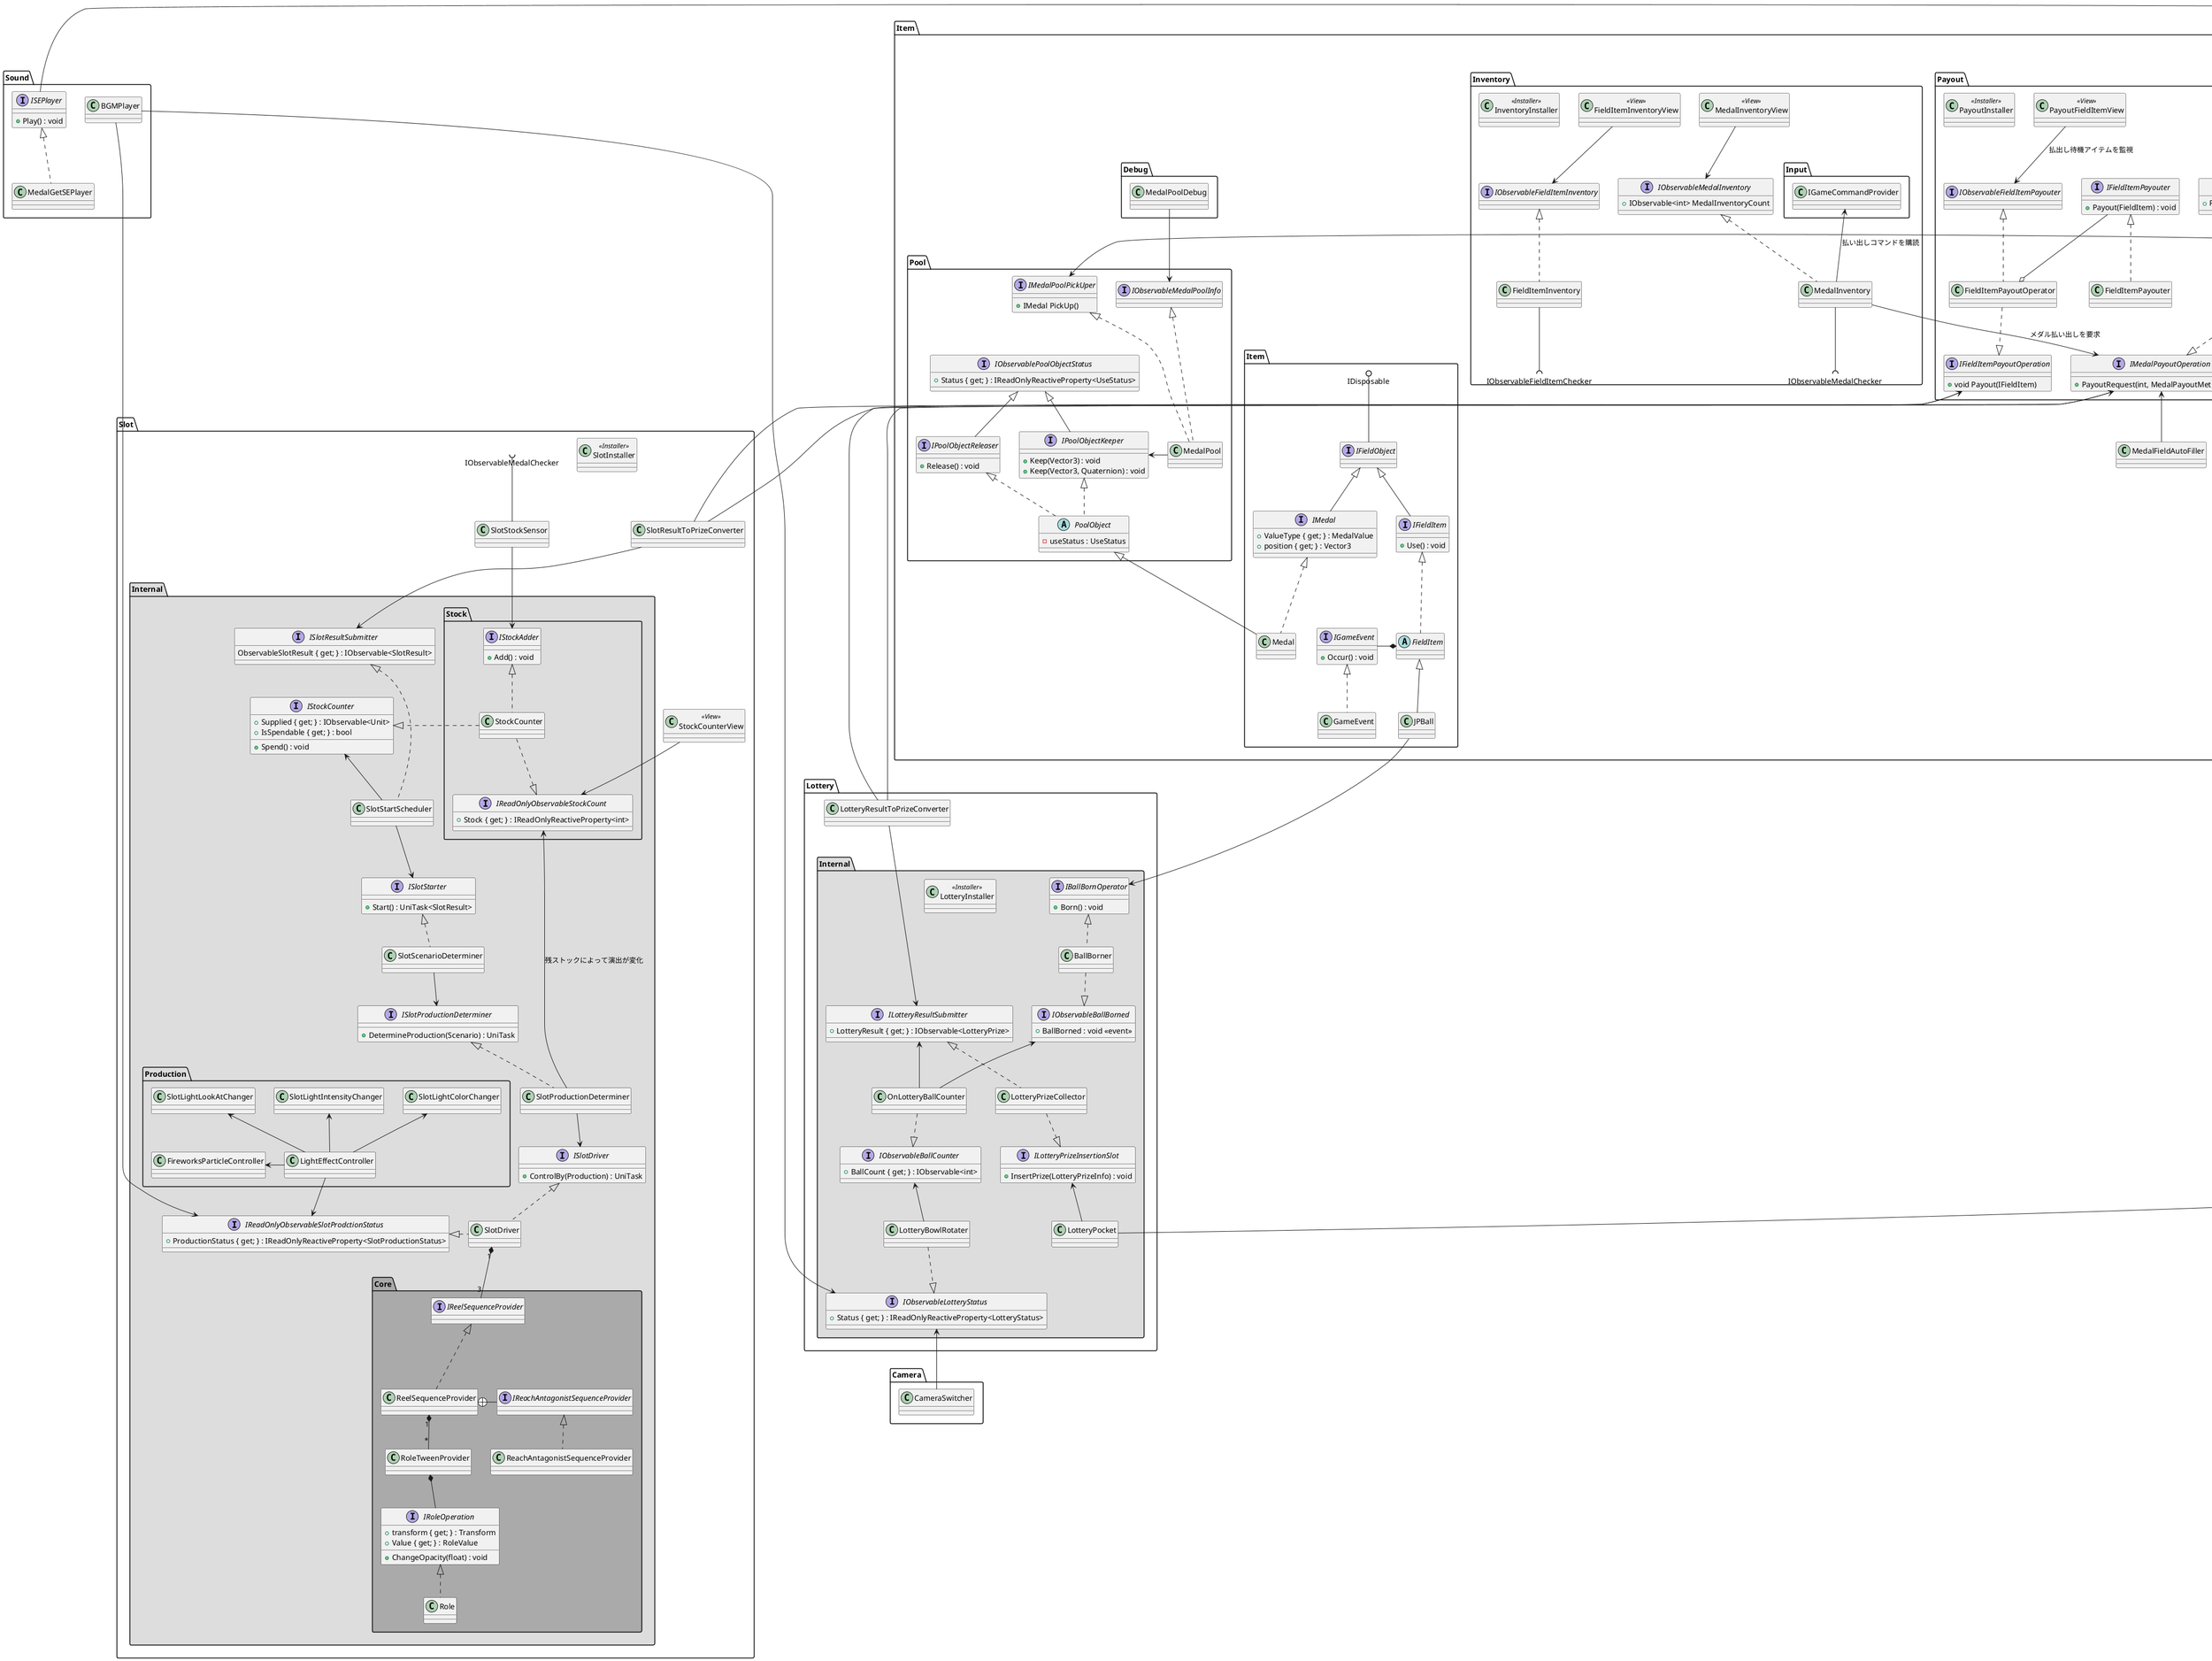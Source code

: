 @startuml MedalPusher

namespace Case{
    class PusherMover
}

namespace Item{
    namespace Item{
        interface IFieldItem{
            +Use() : void
        }
        abstract FieldItem
        interface IGameEvent{
            +Occur() : void
        }
        class GameEvent
        IFieldItem <|.. FieldItem
        IGameEvent <|.. GameEvent
        IGameEvent -* FieldItem

        FieldItem <|-- JPBall

        interface IMedal{
            +ValueType { get; } : MedalValue
            +position { get; } : Vector3
        }
        class Medal
        IMedal <|.. Medal

        interface IFieldObject
        IDisposable ()-- IFieldObject
        IFieldObject <|-- IMedal
        IFieldObject <|-- IFieldItem
    }

    namespace Pool{
        interface IPoolObjectReleaser{
            +Release() : void
        }
        interface IPoolObjectKeeper{
            +Keep(Vector3) : void
            +Keep(Vector3, Quaternion) : void
        }
        interface IObservablePoolObjectStatus{
            +Status { get; } : IReadOnlyReactiveProperty<UseStatus>
        }
        abstract PoolObject{
            -useStatus : UseStatus
        }
        
        IObservablePoolObjectStatus <|-- IPoolObjectReleaser
        IObservablePoolObjectStatus <|-- IPoolObjectKeeper
        IPoolObjectReleaser <|.. PoolObject
        IPoolObjectKeeper <|.. PoolObject

        PoolObject <|-- Item.Item.Medal
       

        interface IMedalPoolPickUper{
            +IMedal PickUp()
        }
        interface IObservableMedalPoolInfo
        class MedalPool

        IMedalPoolPickUper <|... MedalPool
        IObservableMedalPoolInfo <|... MedalPool

        IPoolObjectKeeper <- MedalPool
    }
    
    namespace Checker{
        namespace Base #DDDDDD{
            interface IObservableItemChecker<TItem>{
                +Checked { get; } : IObservable<TItem>
            }
            abstract CheckerBase<TItem>{
                #isDisposeOnChecked : bool
                #{abstract}DetectTag { get; } : string
            }
            IObservableItemChecker <|.. CheckerBase
        }

        class MedalChecker
        class FieldItemChecker
        Item.Checker.Base.CheckerBase <|-- MedalChecker
        Item.Checker.Base.CheckerBase <|-- FieldItemChecker
    }
    
    namespace Payout{
        interface IMedalPayoutOperation{
            +PayoutRequest(int, MedalPayoutMethod) : void
        }
        interface IObservableMedalPayoutStock{
            +PayoutStock { get; } : IObservable<int>
        }
        class MedalPayoutOperator
        MedalPayoutOperator ..|> IMedalPayoutOperation
        IObservableMedalPayoutStock <|.. MedalPayoutOperator
        IMedalPayouter --o MedalPayoutOperator

        interface IMedalPayouter{
            +AddPayoutStock(int) : void
            +PayoutStock { get; } : IObservable<int>
        }
        abstract MedalPayouter
        class NormalMedalPayouter
        class ShowerMedalPayouter
        IMedalPayouter <|.. MedalPayouter
        MedalPayouter <|-- NormalMedalPayouter
        MedalPayouter <|-- ShowerMedalPayouter
        MedalPayouter -> Item.Pool.IMedalPoolPickUper

        interface IFieldItemPayouter{
            +Payout(FieldItem) : void
        }
        class FieldItemPayouter
        IFieldItemPayouter <|.. FieldItemPayouter


        interface IObservableFieldItemPayouter{
        }
        interface IFieldItemPayoutOperation{
            +void Payout(IFieldItem)
        }

        class FieldItemPayoutOperator
        FieldItemPayoutOperator ..|> IFieldItemPayoutOperation
        IObservableFieldItemPayouter <|.. FieldItemPayoutOperator
        IFieldItemPayouter --o FieldItemPayoutOperator

        class PayoutMedalView<<View>>
        class PayoutFieldItemView<<View>>
        PayoutMedalView --> IObservableMedalPayoutStock : 払い出しメダル数を監視
        PayoutFieldItemView --> IObservableFieldItemPayouter : 払出し待機アイテムを監視



        class PayoutInstaller<<Installer>>
    }

    'ゲーム開始時のメダル充填
    Item.Payout.IMedalPayoutOperation <-- MedalFieldAutoFiller
    
    namespace Inventory{
        interface IObservableMedalInventory{
            +IObservable<int> MedalInventoryCount
        }
        class MedalInventory
        IObservableMedalInventory <|.. MedalInventory

        interface IObservableFieldItemInventory
        class FieldItemInventory
        IObservableFieldItemInventory <|.. FieldItemInventory

        MedalInventory --(( IObservableMedalChecker
        FieldItemInventory --(( IObservableFieldItemChecker
        Input.IGameCommandProvider <-- MedalInventory : 払い出しコマンドを購読

        class MedalInventoryView<<View>>
        MedalInventoryView --> IObservableMedalInventory
        class FieldItemInventoryView<<View>>
        FieldItemInventoryView --> IObservableFieldItemInventory

        MedalInventory --> Item.Payout.IMedalPayoutOperation : メダル払い出しを要求

        class InventoryInstaller<<Installer>>
    }
}

namespace UnityEngine{
    class Input<<static>>
}

namespace Input #DDDDDD{
    class InputInstaller<<Installer>>

    enum GameCommand
    
    interface IGameCommandProvider{
        +IObservable<GameCommand> InputedCommand { get; }
    }
    class GameCommandProvider
    IGameCommandProvider <|.. GameCommandProvider

    interface IInputProvider
    class UserInputProvider
    IInputProvider <|.. UserInputProvider
    UserInputProvider --> UnityEngine.Input
    GameCommandProvider --> IInputProvider

    interface IKeyConfig
    abstract KeyConfig
    class DefaultKeyConfig

    IKeyConfig <|.. KeyConfig
    KeyConfig <|-up- DefaultKeyConfig
    GameCommand <- KeyConfig

    class KeyConfigProvider<<static>>
    KeyConfigProvider --+ IKeyConfig
    GameCommandProvider -> KeyConfigProvider

    
    
}


namespace Slot {
    class SlotInstaller <<Installer>>

    namespace Internal #DDDDDD{
        namespace Stock{
            interface IReadOnlyObservableStockCount{
                +Stock { get; } : IReadOnlyReactiveProperty<int>
            }
            interface IStockAdder{
                +Add() : void
            }
            class StockCounter
            StockCounter ..|> IReadOnlyObservableStockCount
            IStockAdder <|.. StockCounter
        }
        interface IStockCounter{
            +Supplied { get; } : IObservable<Unit>
            +IsSpendable { get; } : bool
            +Spend() : void
        }
        Slot.Internal.Stock.StockCounter .|> IStockCounter
        interface ISlotResultSubmitter{
            ObservableSlotResult { get; } : IObservable<SlotResult>
        }
        class SlotStartScheduler 
        IStockCounter <-- SlotStartScheduler
        SlotStartScheduler -->  ISlotStarter
        ISlotResultSubmitter <|... SlotStartScheduler

        interface ISlotStarter{
            +Start() : UniTask<SlotResult>
        }
        class SlotScenarioDeterminer 
        ISlotStarter <|.. SlotScenarioDeterminer
        SlotScenarioDeterminer --> ISlotProductionDeterminer

        interface ISlotProductionDeterminer{
            +DetermineProduction(Scenario) : UniTask
        }
        class SlotProductionDeterminer 
        ISlotProductionDeterminer <|.. SlotProductionDeterminer
        SlotProductionDeterminer --> ISlotDriver
        Slot.Internal.Stock.IReadOnlyObservableStockCount <-- SlotProductionDeterminer : 残ストックによって演出が変化

        interface ISlotDriver{
            +ControlBy(Production) : UniTask
        }
        interface IReadOnlyObservableSlotProdctionStatus{
            +ProductionStatus { get; } : IReadOnlyReactiveProperty<SlotProductionStatus>
        }
        class SlotDriver 
        ISlotDriver <|.. SlotDriver
        IReadOnlyObservableSlotProdctionStatus <|. SlotDriver

        namespace Core #AAAAAA{
            class ReelSequenceProvider
            interface IReelSequenceProvider
            IReelSequenceProvider <|.. ReelSequenceProvider
            Slot.Internal.SlotDriver "1"*--"3" IReelSequenceProvider

            class RoleTweenProvider
            ReelSequenceProvider "1"*--"*" RoleTweenProvider
            RoleTweenProvider *-- IRoleOperation

            interface IReachAntagonistSequenceProvider
            class ReachAntagonistSequenceProvider
            IReachAntagonistSequenceProvider <|.. ReachAntagonistSequenceProvider

            ReelSequenceProvider +- IReachAntagonistSequenceProvider

            interface IRoleOperation{
                +transform { get; } : Transform
                +Value { get; } : RoleValue
                +ChangeOpacity(float) : void
            }
            class Role
            IRoleOperation <|.. Role
        }

        namespace Production{
            
            class LightEffectController
            LightEffectController --> Slot.Internal.IReadOnlyObservableSlotProdctionStatus

            class SlotLightColorChanger
            class SlotLightIntensityChanger
            class SlotLightLookAtChanger
            class FireworksParticleController

            SlotLightColorChanger <-- LightEffectController
            SlotLightIntensityChanger <-- LightEffectController
            SlotLightLookAtChanger <-- LightEffectController
            FireworksParticleController <- LightEffectController
        }
    }

    ' namespace Interface{
        class StockCounterView<<View>>
        StockCounterView --> Slot.Internal.Stock.IReadOnlyObservableStockCount

        class SlotResultToPrizeConverter 
        SlotResultToPrizeConverter --> Slot.Internal.ISlotResultSubmitter
        Item.Payout.IFieldItemPayoutOperation <- SlotResultToPrizeConverter
        Item.Payout.IMedalPayoutOperation <--- SlotResultToPrizeConverter

        class SlotStockSensor 
        SlotStockSensor --> Slot.Internal.Stock.IStockAdder
        IObservableMedalChecker ))-- SlotStockSensor
    ' }
}


namespace Lottery{
    namespace Internal #DDDDDD{
        interface IObservableLotteryStatus{
            +Status { get; } : IReadOnlyReactiveProperty<LotteryStatus>
        }
        class LotteryBowlRotater
        LotteryBowlRotater ..|> IObservableLotteryStatus

        class LotteryPocket
        Item.Checker.Base.CheckerBase <|--left- LotteryPocket

        interface ILotteryResultSubmitter{
            +LotteryResult { get; } : IObservable<LotteryPrize>
        }
        interface ILotteryPrizeInsertionSlot{
            +InsertPrize(LotteryPrizeInfo) : void
        }
        class LotteryPrizeCollector
        LotteryPrizeCollector ..|> ILotteryPrizeInsertionSlot
        ILotteryResultSubmitter <|.. LotteryPrizeCollector

        ILotteryPrizeInsertionSlot <-- LotteryPocket

        interface IBallBornOperator{
            +Born() : void
        }
        interface IObservableBallBorned{
            +BallBorned : void <<event>>
        }
        class BallBorner
        IBallBornOperator <|.. BallBorner
        BallBorner ..|> IObservableBallBorned
        Item.Item.JPBall -----> IBallBornOperator

        interface IObservableBallCounter{
            +BallCount { get; } : IObservable<int>
        }
        class OnLotteryBallCounter
        OnLotteryBallCounter ..|> IObservableBallCounter
        IObservableBallBorned <-- OnLotteryBallCounter
        IObservableBallCounter <-- LotteryBowlRotater
        ILotteryResultSubmitter <-- OnLotteryBallCounter

        class LotteryInstaller<<Installer>>{}
    }
    class LotteryResultToPrizeConverter
    Item.Payout.IFieldItemPayoutOperation <---- LotteryResultToPrizeConverter
    Item.Payout.IMedalPayoutOperation <------ LotteryResultToPrizeConverter
    LotteryResultToPrizeConverter ----> Lottery.Internal.ILotteryResultSubmitter
}

namespace Item.Payout{
    interface IMedalPayoutOperation
    interface IFieldItemPayoutOperation
}

namespace Item.Checker.Base{
    abstract CheckerBase
}

namespace Sound{
    interface ISEPlayer{
        +Play() : void
    }
    class MedalGetSEPlayer
    ISEPlayer <|.. MedalGetSEPlayer

    class BGMPlayer

    ISEPlayer -> Item.Checker.Base.IObservableItemChecker
    BGMPlayer --> Slot.Internal.IReadOnlyObservableSlotProdctionStatus
    BGMPlayer --> Lottery.Internal.IObservableLotteryStatus
}

namespace Camera{
    class CameraSwitcher
    Lottery.Internal.IObservableLotteryStatus <-- CameraSwitcher
}

namespace Item.Debug{
    class MedalPoolDebug

    MedalPoolDebug --> Item.Pool.IObservableMedalPoolInfo
}

class SceneInstaller<<Installer>>

@enduml